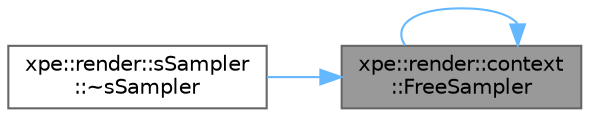 digraph "xpe::render::context::FreeSampler"
{
 // LATEX_PDF_SIZE
  bgcolor="transparent";
  edge [fontname=Helvetica,fontsize=10,labelfontname=Helvetica,labelfontsize=10];
  node [fontname=Helvetica,fontsize=10,shape=box,height=0.2,width=0.4];
  rankdir="RL";
  Node1 [id="Node000001",label="xpe::render::context\l::FreeSampler",height=0.2,width=0.4,color="gray40", fillcolor="grey60", style="filled", fontcolor="black",tooltip=" "];
  Node1 -> Node1 [id="edge7_Node000001_Node000001",dir="back",color="steelblue1",style="solid",tooltip=" "];
  Node1 -> Node2 [id="edge8_Node000001_Node000002",dir="back",color="steelblue1",style="solid",tooltip=" "];
  Node2 [id="Node000002",label="xpe::render::sSampler\l::~sSampler",height=0.2,width=0.4,color="grey40", fillcolor="white", style="filled",URL="$structxpe_1_1render_1_1s_sampler.html#ab8032ad07bbd55f5a3f4ff26770d0a95",tooltip=" "];
}
